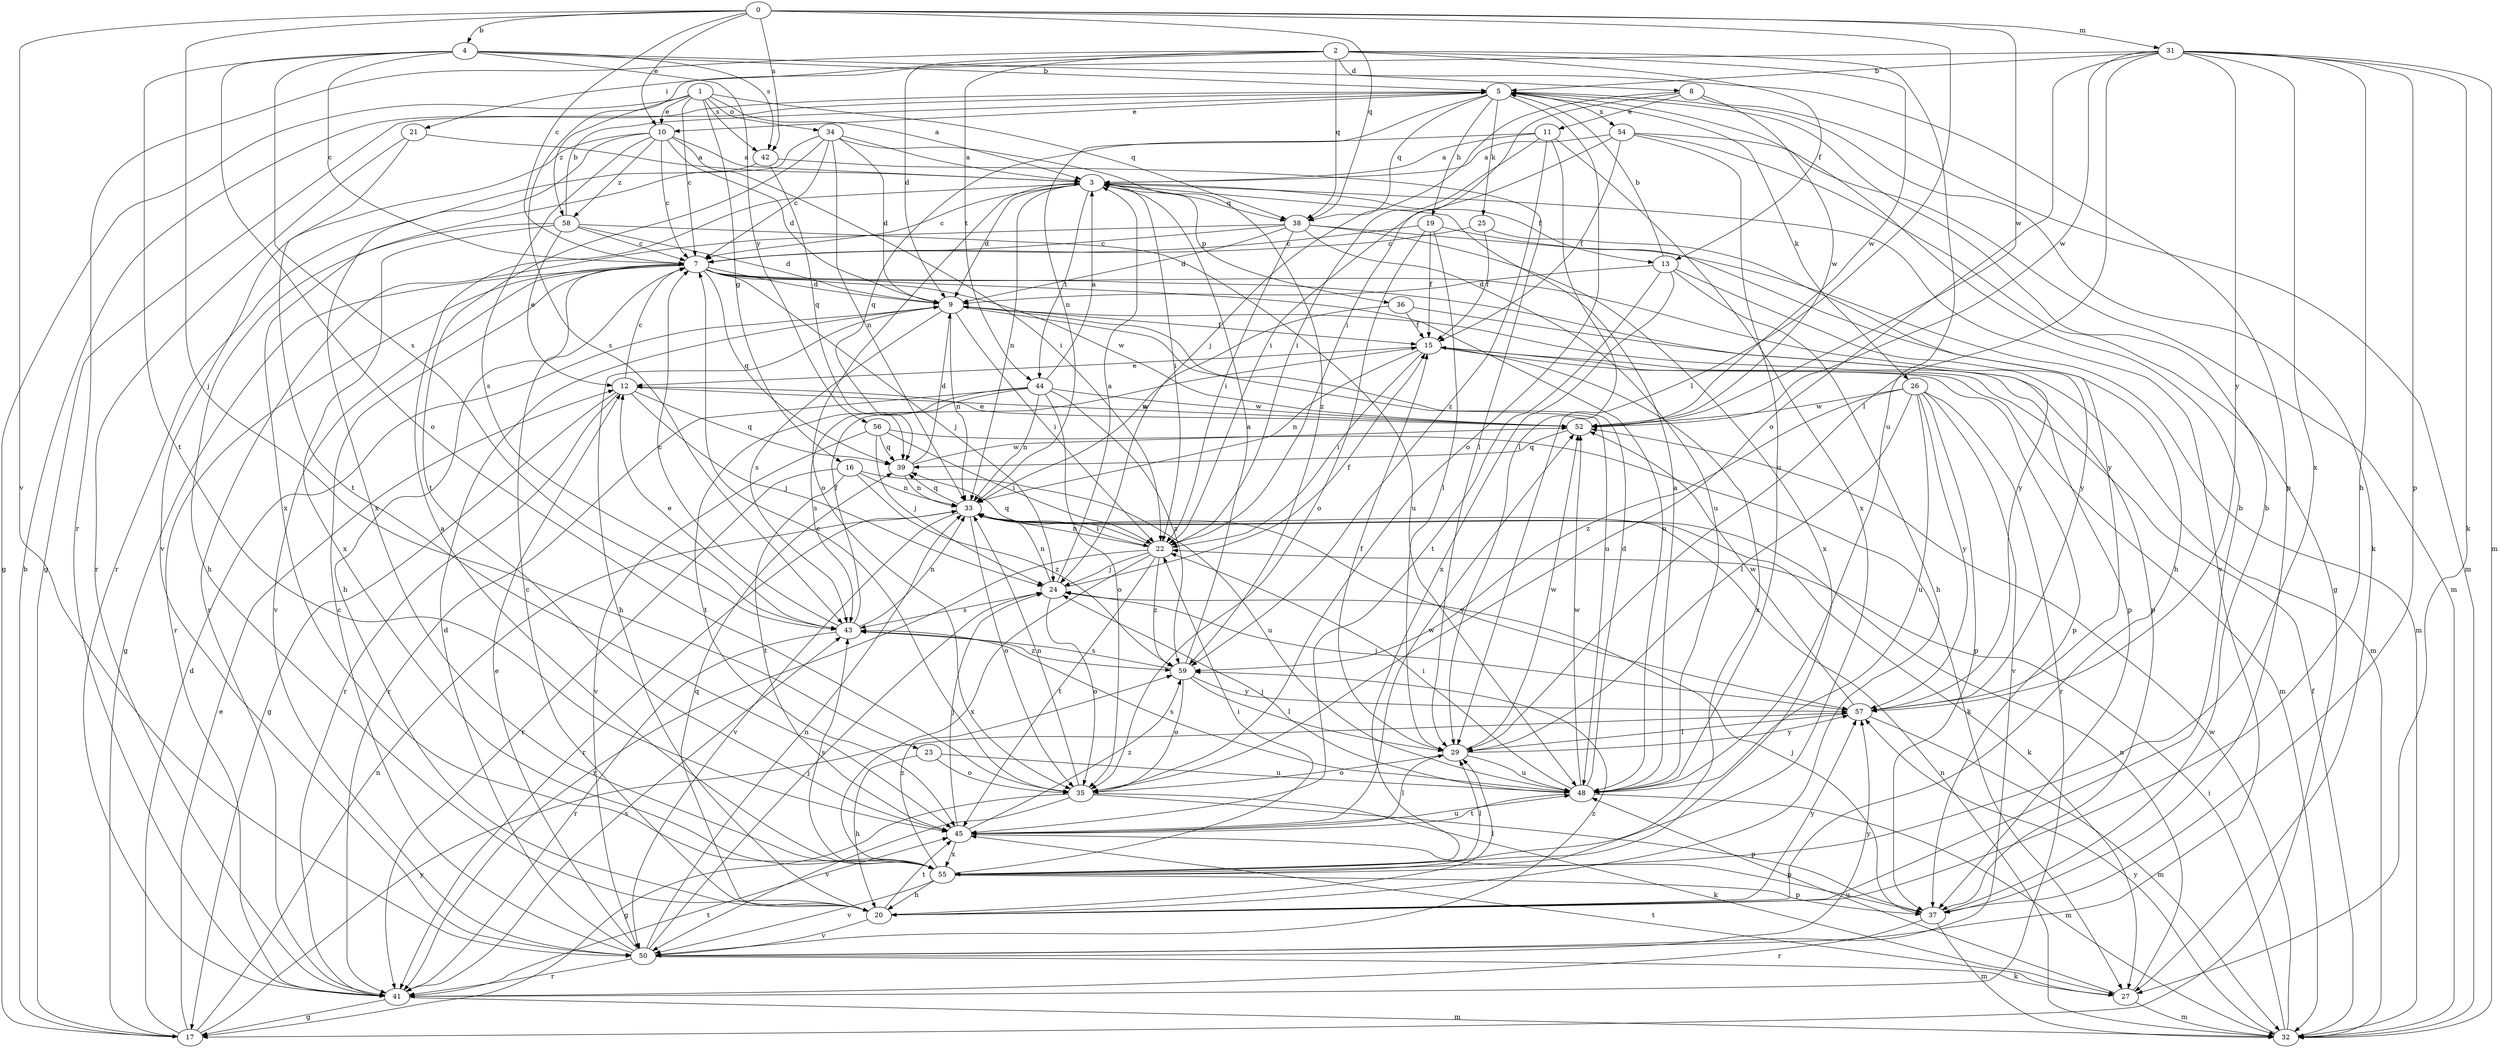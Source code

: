 strict digraph  {
0;
1;
2;
3;
4;
5;
7;
8;
9;
10;
11;
12;
13;
15;
16;
17;
19;
20;
21;
22;
23;
24;
25;
26;
27;
29;
31;
32;
33;
34;
35;
36;
37;
38;
39;
41;
42;
43;
44;
45;
48;
50;
52;
54;
55;
56;
57;
58;
59;
0 -> 4  [label=b];
0 -> 7  [label=c];
0 -> 10  [label=e];
0 -> 23  [label=j];
0 -> 29  [label=l];
0 -> 31  [label=m];
0 -> 38  [label=q];
0 -> 42  [label=s];
0 -> 50  [label=v];
0 -> 52  [label=w];
1 -> 3  [label=a];
1 -> 7  [label=c];
1 -> 10  [label=e];
1 -> 16  [label=g];
1 -> 17  [label=g];
1 -> 34  [label=o];
1 -> 38  [label=q];
1 -> 42  [label=s];
1 -> 58  [label=z];
2 -> 8  [label=d];
2 -> 9  [label=d];
2 -> 13  [label=f];
2 -> 21  [label=i];
2 -> 38  [label=q];
2 -> 41  [label=r];
2 -> 44  [label=t];
2 -> 48  [label=u];
2 -> 52  [label=w];
3 -> 7  [label=c];
3 -> 9  [label=d];
3 -> 13  [label=f];
3 -> 22  [label=i];
3 -> 33  [label=n];
3 -> 35  [label=o];
3 -> 36  [label=p];
3 -> 38  [label=q];
3 -> 44  [label=t];
3 -> 50  [label=v];
4 -> 5  [label=b];
4 -> 7  [label=c];
4 -> 35  [label=o];
4 -> 37  [label=p];
4 -> 42  [label=s];
4 -> 43  [label=s];
4 -> 45  [label=t];
4 -> 56  [label=y];
5 -> 10  [label=e];
5 -> 17  [label=g];
5 -> 19  [label=h];
5 -> 25  [label=k];
5 -> 26  [label=k];
5 -> 27  [label=k];
5 -> 33  [label=n];
5 -> 35  [label=o];
5 -> 38  [label=q];
5 -> 54  [label=x];
7 -> 9  [label=d];
7 -> 17  [label=g];
7 -> 20  [label=h];
7 -> 24  [label=j];
7 -> 32  [label=m];
7 -> 39  [label=q];
7 -> 41  [label=r];
7 -> 48  [label=u];
7 -> 50  [label=v];
7 -> 52  [label=w];
7 -> 57  [label=y];
8 -> 11  [label=e];
8 -> 22  [label=i];
8 -> 24  [label=j];
8 -> 32  [label=m];
8 -> 52  [label=w];
9 -> 15  [label=f];
9 -> 20  [label=h];
9 -> 22  [label=i];
9 -> 33  [label=n];
9 -> 37  [label=p];
9 -> 43  [label=s];
9 -> 48  [label=u];
10 -> 3  [label=a];
10 -> 7  [label=c];
10 -> 9  [label=d];
10 -> 22  [label=i];
10 -> 43  [label=s];
10 -> 50  [label=v];
10 -> 55  [label=x];
10 -> 58  [label=z];
11 -> 3  [label=a];
11 -> 22  [label=i];
11 -> 29  [label=l];
11 -> 39  [label=q];
11 -> 55  [label=x];
11 -> 59  [label=z];
12 -> 7  [label=c];
12 -> 17  [label=g];
12 -> 24  [label=j];
12 -> 39  [label=q];
12 -> 41  [label=r];
12 -> 52  [label=w];
13 -> 5  [label=b];
13 -> 9  [label=d];
13 -> 20  [label=h];
13 -> 45  [label=t];
13 -> 55  [label=x];
13 -> 57  [label=y];
15 -> 12  [label=e];
15 -> 22  [label=i];
15 -> 32  [label=m];
15 -> 33  [label=n];
15 -> 37  [label=p];
15 -> 55  [label=x];
16 -> 33  [label=n];
16 -> 41  [label=r];
16 -> 45  [label=t];
16 -> 48  [label=u];
16 -> 59  [label=z];
17 -> 5  [label=b];
17 -> 9  [label=d];
17 -> 12  [label=e];
17 -> 33  [label=n];
17 -> 57  [label=y];
19 -> 7  [label=c];
19 -> 15  [label=f];
19 -> 20  [label=h];
19 -> 29  [label=l];
19 -> 35  [label=o];
20 -> 5  [label=b];
20 -> 7  [label=c];
20 -> 29  [label=l];
20 -> 39  [label=q];
20 -> 45  [label=t];
20 -> 50  [label=v];
20 -> 57  [label=y];
21 -> 3  [label=a];
21 -> 41  [label=r];
21 -> 45  [label=t];
22 -> 24  [label=j];
22 -> 33  [label=n];
22 -> 39  [label=q];
22 -> 41  [label=r];
22 -> 45  [label=t];
22 -> 55  [label=x];
22 -> 59  [label=z];
23 -> 20  [label=h];
23 -> 35  [label=o];
23 -> 48  [label=u];
24 -> 3  [label=a];
24 -> 15  [label=f];
24 -> 33  [label=n];
24 -> 35  [label=o];
24 -> 43  [label=s];
25 -> 7  [label=c];
25 -> 15  [label=f];
25 -> 57  [label=y];
26 -> 29  [label=l];
26 -> 37  [label=p];
26 -> 41  [label=r];
26 -> 48  [label=u];
26 -> 50  [label=v];
26 -> 52  [label=w];
26 -> 57  [label=y];
26 -> 59  [label=z];
27 -> 32  [label=m];
27 -> 33  [label=n];
27 -> 45  [label=t];
27 -> 48  [label=u];
29 -> 15  [label=f];
29 -> 35  [label=o];
29 -> 48  [label=u];
29 -> 52  [label=w];
29 -> 57  [label=y];
31 -> 5  [label=b];
31 -> 20  [label=h];
31 -> 27  [label=k];
31 -> 29  [label=l];
31 -> 32  [label=m];
31 -> 35  [label=o];
31 -> 37  [label=p];
31 -> 43  [label=s];
31 -> 52  [label=w];
31 -> 55  [label=x];
31 -> 57  [label=y];
32 -> 15  [label=f];
32 -> 22  [label=i];
32 -> 33  [label=n];
32 -> 52  [label=w];
32 -> 57  [label=y];
33 -> 22  [label=i];
33 -> 27  [label=k];
33 -> 35  [label=o];
33 -> 39  [label=q];
33 -> 41  [label=r];
33 -> 50  [label=v];
33 -> 57  [label=y];
34 -> 3  [label=a];
34 -> 7  [label=c];
34 -> 9  [label=d];
34 -> 33  [label=n];
34 -> 41  [label=r];
34 -> 45  [label=t];
34 -> 59  [label=z];
35 -> 7  [label=c];
35 -> 17  [label=g];
35 -> 27  [label=k];
35 -> 33  [label=n];
35 -> 37  [label=p];
35 -> 50  [label=v];
36 -> 15  [label=f];
36 -> 33  [label=n];
36 -> 37  [label=p];
37 -> 5  [label=b];
37 -> 24  [label=j];
37 -> 32  [label=m];
37 -> 41  [label=r];
38 -> 7  [label=c];
38 -> 9  [label=d];
38 -> 22  [label=i];
38 -> 32  [label=m];
38 -> 41  [label=r];
38 -> 48  [label=u];
38 -> 55  [label=x];
39 -> 9  [label=d];
39 -> 33  [label=n];
39 -> 52  [label=w];
41 -> 17  [label=g];
41 -> 32  [label=m];
41 -> 43  [label=s];
41 -> 45  [label=t];
42 -> 29  [label=l];
42 -> 39  [label=q];
42 -> 55  [label=x];
43 -> 7  [label=c];
43 -> 12  [label=e];
43 -> 15  [label=f];
43 -> 33  [label=n];
43 -> 41  [label=r];
43 -> 59  [label=z];
44 -> 3  [label=a];
44 -> 33  [label=n];
44 -> 35  [label=o];
44 -> 41  [label=r];
44 -> 43  [label=s];
44 -> 45  [label=t];
44 -> 52  [label=w];
44 -> 59  [label=z];
45 -> 24  [label=j];
45 -> 29  [label=l];
45 -> 37  [label=p];
45 -> 48  [label=u];
45 -> 52  [label=w];
45 -> 55  [label=x];
45 -> 59  [label=z];
48 -> 3  [label=a];
48 -> 9  [label=d];
48 -> 22  [label=i];
48 -> 24  [label=j];
48 -> 32  [label=m];
48 -> 43  [label=s];
48 -> 45  [label=t];
48 -> 52  [label=w];
50 -> 7  [label=c];
50 -> 9  [label=d];
50 -> 12  [label=e];
50 -> 24  [label=j];
50 -> 27  [label=k];
50 -> 33  [label=n];
50 -> 41  [label=r];
50 -> 57  [label=y];
50 -> 59  [label=z];
52 -> 12  [label=e];
52 -> 39  [label=q];
54 -> 3  [label=a];
54 -> 15  [label=f];
54 -> 17  [label=g];
54 -> 22  [label=i];
54 -> 32  [label=m];
54 -> 48  [label=u];
55 -> 3  [label=a];
55 -> 20  [label=h];
55 -> 22  [label=i];
55 -> 29  [label=l];
55 -> 37  [label=p];
55 -> 43  [label=s];
55 -> 50  [label=v];
55 -> 59  [label=z];
56 -> 22  [label=i];
56 -> 24  [label=j];
56 -> 27  [label=k];
56 -> 39  [label=q];
56 -> 50  [label=v];
57 -> 24  [label=j];
57 -> 29  [label=l];
57 -> 32  [label=m];
57 -> 52  [label=w];
58 -> 5  [label=b];
58 -> 7  [label=c];
58 -> 9  [label=d];
58 -> 12  [label=e];
58 -> 20  [label=h];
58 -> 48  [label=u];
58 -> 55  [label=x];
59 -> 3  [label=a];
59 -> 29  [label=l];
59 -> 35  [label=o];
59 -> 43  [label=s];
59 -> 57  [label=y];
}
